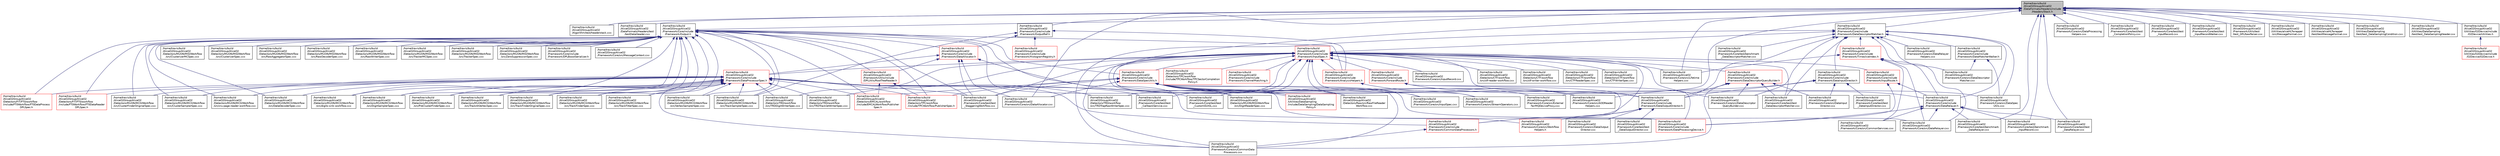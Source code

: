 digraph "/home/travis/build/AliceO2Group/AliceO2/DataFormats/Headers/include/Headers/Stack.h"
{
 // INTERACTIVE_SVG=YES
  bgcolor="transparent";
  edge [fontname="Helvetica",fontsize="10",labelfontname="Helvetica",labelfontsize="10"];
  node [fontname="Helvetica",fontsize="10",shape=record];
  Node25 [label="/home/travis/build\l/AliceO2Group/AliceO2\l/DataFormats/Headers/include\l/Headers/Stack.h",height=0.2,width=0.4,color="black", fillcolor="grey75", style="filled", fontcolor="black"];
  Node25 -> Node26 [dir="back",color="midnightblue",fontsize="10",style="solid",fontname="Helvetica"];
  Node26 [label="/home/travis/build\l/AliceO2Group/AliceO2\l/Algorithm/test/headerstack.cxx",height=0.2,width=0.4,color="black",URL="$d7/d68/headerstack_8cxx.html",tooltip="Unit test for O2 header stack utilities. "];
  Node25 -> Node27 [dir="back",color="midnightblue",fontsize="10",style="solid",fontname="Helvetica"];
  Node27 [label="/home/travis/build\l/AliceO2Group/AliceO2\l/DataFormats/Headers/test\l/testDataHeader.cxx",height=0.2,width=0.4,color="black",URL="$da/d5c/testDataHeader_8cxx.html"];
  Node25 -> Node28 [dir="back",color="midnightblue",fontsize="10",style="solid",fontname="Helvetica"];
  Node28 [label="/home/travis/build\l/AliceO2Group/AliceO2\l/Detectors/Raw/src/RawFileReader\lWorkflow.cxx",height=0.2,width=0.4,color="black",URL="$d3/d87/RawFileReaderWorkflow_8cxx.html"];
  Node25 -> Node29 [dir="back",color="midnightblue",fontsize="10",style="solid",fontname="Helvetica"];
  Node29 [label="/home/travis/build\l/AliceO2Group/AliceO2\l/Framework/Core/include\l/Framework/DataDescriptorMatcher.h",height=0.2,width=0.4,color="black",URL="$d3/da3/DataDescriptorMatcher_8h.html"];
  Node29 -> Node30 [dir="back",color="midnightblue",fontsize="10",style="solid",fontname="Helvetica"];
  Node30 [label="/home/travis/build\l/AliceO2Group/AliceO2\l/Framework/Core/include\l/Framework/DataInputDirector.h",height=0.2,width=0.4,color="black",URL="$d0/d9c/DataInputDirector_8h.html"];
  Node30 -> Node31 [dir="back",color="midnightblue",fontsize="10",style="solid",fontname="Helvetica"];
  Node31 [label="/home/travis/build\l/AliceO2Group/AliceO2\l/Framework/Core/include\l/Framework/DataOutputDirector.h",height=0.2,width=0.4,color="black",URL="$d4/d61/DataOutputDirector_8h.html"];
  Node31 -> Node32 [dir="back",color="midnightblue",fontsize="10",style="solid",fontname="Helvetica"];
  Node32 [label="/home/travis/build\l/AliceO2Group/AliceO2\l/Framework/Core/include\l/Framework/CommonDataProcessors.h",height=0.2,width=0.4,color="red",URL="$d6/d58/CommonDataProcessors_8h.html"];
  Node32 -> Node33 [dir="back",color="midnightblue",fontsize="10",style="solid",fontname="Helvetica"];
  Node33 [label="/home/travis/build\l/AliceO2Group/AliceO2\l/Framework/Core/src/CommonData\lProcessors.cxx",height=0.2,width=0.4,color="black",URL="$df/d93/CommonDataProcessors_8cxx.html"];
  Node31 -> Node38 [dir="back",color="midnightblue",fontsize="10",style="solid",fontname="Helvetica"];
  Node38 [label="/home/travis/build\l/AliceO2Group/AliceO2\l/Framework/Core/src/DataOutput\lDirector.cxx",height=0.2,width=0.4,color="black",URL="$db/d61/DataOutputDirector_8cxx.html"];
  Node31 -> Node39 [dir="back",color="midnightblue",fontsize="10",style="solid",fontname="Helvetica"];
  Node39 [label="/home/travis/build\l/AliceO2Group/AliceO2\l/Framework/Core/src/Workflow\lHelpers.h",height=0.2,width=0.4,color="red",URL="$d9/da0/WorkflowHelpers_8h.html"];
  Node31 -> Node53 [dir="back",color="midnightblue",fontsize="10",style="solid",fontname="Helvetica"];
  Node53 [label="/home/travis/build\l/AliceO2Group/AliceO2\l/Framework/Core/test/test\l_DataOutputDirector.cxx",height=0.2,width=0.4,color="black",URL="$d8/de2/test__DataOutputDirector_8cxx.html"];
  Node30 -> Node54 [dir="back",color="midnightblue",fontsize="10",style="solid",fontname="Helvetica"];
  Node54 [label="/home/travis/build\l/AliceO2Group/AliceO2\l/Framework/Core/src/AODReader\lHelpers.cxx",height=0.2,width=0.4,color="black",URL="$d4/dc5/AODReaderHelpers_8cxx.html"];
  Node30 -> Node55 [dir="back",color="midnightblue",fontsize="10",style="solid",fontname="Helvetica"];
  Node55 [label="/home/travis/build\l/AliceO2Group/AliceO2\l/Framework/Core/src/DataInput\lDirector.cxx",height=0.2,width=0.4,color="black",URL="$d6/d2a/DataInputDirector_8cxx.html"];
  Node30 -> Node56 [dir="back",color="midnightblue",fontsize="10",style="solid",fontname="Helvetica"];
  Node56 [label="/home/travis/build\l/AliceO2Group/AliceO2\l/Framework/Core/test/test\l_DataInputDirector.cxx",height=0.2,width=0.4,color="black",URL="$df/d68/test__DataInputDirector_8cxx.html"];
  Node29 -> Node57 [dir="back",color="midnightblue",fontsize="10",style="solid",fontname="Helvetica"];
  Node57 [label="/home/travis/build\l/AliceO2Group/AliceO2\l/Framework/Core/include\l/Framework/DataMatcherWalker.h",height=0.2,width=0.4,color="black",URL="$d7/dc7/DataMatcherWalker_8h.html"];
  Node57 -> Node58 [dir="back",color="midnightblue",fontsize="10",style="solid",fontname="Helvetica"];
  Node58 [label="/home/travis/build\l/AliceO2Group/AliceO2\l/Framework/Core/src/DataDescriptor\lMatcher.cxx",height=0.2,width=0.4,color="black",URL="$d0/d2b/DataDescriptorMatcher_8cxx.html"];
  Node57 -> Node59 [dir="back",color="midnightblue",fontsize="10",style="solid",fontname="Helvetica"];
  Node59 [label="/home/travis/build\l/AliceO2Group/AliceO2\l/Framework/Core/src/DataSpec\lUtils.cxx",height=0.2,width=0.4,color="black",URL="$d4/dab/DataSpecUtils_8cxx.html"];
  Node29 -> Node31 [dir="back",color="midnightblue",fontsize="10",style="solid",fontname="Helvetica"];
  Node29 -> Node60 [dir="back",color="midnightblue",fontsize="10",style="solid",fontname="Helvetica"];
  Node60 [label="/home/travis/build\l/AliceO2Group/AliceO2\l/Framework/Core/include\l/Framework/DataRelayer.h",height=0.2,width=0.4,color="black",URL="$df/d59/DataRelayer_8h.html"];
  Node60 -> Node61 [dir="back",color="midnightblue",fontsize="10",style="solid",fontname="Helvetica"];
  Node61 [label="/home/travis/build\l/AliceO2Group/AliceO2\l/Framework/Core/include\l/Framework/DataProcessingDevice.h",height=0.2,width=0.4,color="red",URL="$d3/d4b/DataProcessingDevice_8h.html"];
  Node60 -> Node63 [dir="back",color="midnightblue",fontsize="10",style="solid",fontname="Helvetica"];
  Node63 [label="/home/travis/build\l/AliceO2Group/AliceO2\l/Framework/Core/src/CommonServices.cxx",height=0.2,width=0.4,color="black",URL="$dd/d27/CommonServices_8cxx.html"];
  Node60 -> Node64 [dir="back",color="midnightblue",fontsize="10",style="solid",fontname="Helvetica"];
  Node64 [label="/home/travis/build\l/AliceO2Group/AliceO2\l/Framework/Core/src/DataRelayer.cxx",height=0.2,width=0.4,color="black",URL="$d1/d57/DataRelayer_8cxx.html"];
  Node60 -> Node65 [dir="back",color="midnightblue",fontsize="10",style="solid",fontname="Helvetica"];
  Node65 [label="/home/travis/build\l/AliceO2Group/AliceO2\l/Framework/Core/test/benchmark\l_DataRelayer.cxx",height=0.2,width=0.4,color="black",URL="$d8/dd6/benchmark__DataRelayer_8cxx.html"];
  Node60 -> Node66 [dir="back",color="midnightblue",fontsize="10",style="solid",fontname="Helvetica"];
  Node66 [label="/home/travis/build\l/AliceO2Group/AliceO2\l/Framework/Core/test/benchmark\l_InputRecord.cxx",height=0.2,width=0.4,color="black",URL="$df/d93/benchmark__InputRecord_8cxx.html"];
  Node60 -> Node67 [dir="back",color="midnightblue",fontsize="10",style="solid",fontname="Helvetica"];
  Node67 [label="/home/travis/build\l/AliceO2Group/AliceO2\l/Framework/Core/test/test\l_DataRelayer.cxx",height=0.2,width=0.4,color="black",URL="$dc/d6d/test__DataRelayer_8cxx.html"];
  Node29 -> Node68 [dir="back",color="midnightblue",fontsize="10",style="solid",fontname="Helvetica"];
  Node68 [label="/home/travis/build\l/AliceO2Group/AliceO2\l/Framework/Core/include\l/Framework/InputSpec.h",height=0.2,width=0.4,color="red",URL="$d5/d3f/InputSpec_8h.html"];
  Node68 -> Node69 [dir="back",color="midnightblue",fontsize="10",style="solid",fontname="Helvetica"];
  Node69 [label="/home/travis/build\l/AliceO2Group/AliceO2\l/Detectors/CTF/workflow\l/src/ctf-reader-workflow.cxx",height=0.2,width=0.4,color="black",URL="$dc/d55/ctf-reader-workflow_8cxx.html"];
  Node68 -> Node70 [dir="back",color="midnightblue",fontsize="10",style="solid",fontname="Helvetica"];
  Node70 [label="/home/travis/build\l/AliceO2Group/AliceO2\l/Detectors/CTF/workflow\l/src/ctf-writer-workflow.cxx",height=0.2,width=0.4,color="black",URL="$d7/dcb/ctf-writer-workflow_8cxx.html"];
  Node68 -> Node71 [dir="back",color="midnightblue",fontsize="10",style="solid",fontname="Helvetica"];
  Node71 [label="/home/travis/build\l/AliceO2Group/AliceO2\l/Detectors/CTF/workflow\l/src/CTFReaderSpec.cxx",height=0.2,width=0.4,color="black",URL="$d8/d12/CTFReaderSpec_8cxx.html"];
  Node68 -> Node72 [dir="back",color="midnightblue",fontsize="10",style="solid",fontname="Helvetica"];
  Node72 [label="/home/travis/build\l/AliceO2Group/AliceO2\l/Detectors/CTF/workflow\l/src/CTFWriterSpec.cxx",height=0.2,width=0.4,color="black",URL="$d4/dd7/CTFWriterSpec_8cxx.html"];
  Node68 -> Node73 [dir="back",color="midnightblue",fontsize="10",style="solid",fontname="Helvetica"];
  Node73 [label="/home/travis/build\l/AliceO2Group/AliceO2\l/Detectors/TPC/workflow\l/include/TPCWorkflow/TPCSectorCompletion\lPolicy.h",height=0.2,width=0.4,color="red",URL="$df/d6d/TPCSectorCompletionPolicy_8h.html",tooltip="DPL completion policy helper for TPC scetor data. "];
  Node68 -> Node78 [dir="back",color="midnightblue",fontsize="10",style="solid",fontname="Helvetica"];
  Node78 [label="/home/travis/build\l/AliceO2Group/AliceO2\l/Detectors/TRD/workflow\l/src/TRDDigitWriterSpec.cxx",height=0.2,width=0.4,color="black",URL="$dd/d1a/TRDDigitWriterSpec_8cxx.html"];
  Node68 -> Node79 [dir="back",color="midnightblue",fontsize="10",style="solid",fontname="Helvetica"];
  Node79 [label="/home/travis/build\l/AliceO2Group/AliceO2\l/Detectors/TRD/workflow\l/src/TRDTrackletWriterSpec.cxx",height=0.2,width=0.4,color="black",URL="$d0/dfb/TRDTrackletWriterSpec_8cxx.html"];
  Node68 -> Node80 [dir="back",color="midnightblue",fontsize="10",style="solid",fontname="Helvetica"];
  Node80 [label="/home/travis/build\l/AliceO2Group/AliceO2\l/Detectors/TRD/workflow\l/src/TRDTrapRawWriterSpec.cxx",height=0.2,width=0.4,color="black",URL="$d1/d78/TRDTrapRawWriterSpec_8cxx.html"];
  Node68 -> Node81 [dir="back",color="midnightblue",fontsize="10",style="solid",fontname="Helvetica"];
  Node81 [label="/home/travis/build\l/AliceO2Group/AliceO2\l/Framework/Core/include\l/Framework/AnalysisHelpers.h",height=0.2,width=0.4,color="red",URL="$db/d34/AnalysisHelpers_8h.html"];
  Node81 -> Node54 [dir="back",color="midnightblue",fontsize="10",style="solid",fontname="Helvetica"];
  Node68 -> Node184 [dir="back",color="midnightblue",fontsize="10",style="solid",fontname="Helvetica"];
  Node184 [label="/home/travis/build\l/AliceO2Group/AliceO2\l/Framework/Core/include\l/Framework/ChannelMatching.h",height=0.2,width=0.4,color="red",URL="$d3/d2c/ChannelMatching_8h.html"];
  Node68 -> Node32 [dir="back",color="midnightblue",fontsize="10",style="solid",fontname="Helvetica"];
  Node68 -> Node186 [dir="back",color="midnightblue",fontsize="10",style="solid",fontname="Helvetica"];
  Node186 [label="/home/travis/build\l/AliceO2Group/AliceO2\l/Framework/Core/include\l/Framework/DataDescriptorQueryBuilder.h",height=0.2,width=0.4,color="red",URL="$db/de2/DataDescriptorQueryBuilder_8h.html"];
  Node186 -> Node31 [dir="back",color="midnightblue",fontsize="10",style="solid",fontname="Helvetica"];
  Node186 -> Node33 [dir="back",color="midnightblue",fontsize="10",style="solid",fontname="Helvetica"];
  Node186 -> Node187 [dir="back",color="midnightblue",fontsize="10",style="solid",fontname="Helvetica"];
  Node187 [label="/home/travis/build\l/AliceO2Group/AliceO2\l/Framework/Core/src/DataDescriptor\lQueryBuilder.cxx",height=0.2,width=0.4,color="black",URL="$d3/d17/DataDescriptorQueryBuilder_8cxx.html"];
  Node186 -> Node55 [dir="back",color="midnightblue",fontsize="10",style="solid",fontname="Helvetica"];
  Node186 -> Node191 [dir="back",color="midnightblue",fontsize="10",style="solid",fontname="Helvetica"];
  Node191 [label="/home/travis/build\l/AliceO2Group/AliceO2\l/Framework/Core/test/test\l_DataDescriptorMatcher.cxx",height=0.2,width=0.4,color="black",URL="$dd/d1e/test__DataDescriptorMatcher_8cxx.html"];
  Node68 -> Node31 [dir="back",color="midnightblue",fontsize="10",style="solid",fontname="Helvetica"];
  Node68 -> Node194 [dir="back",color="midnightblue",fontsize="10",style="solid",fontname="Helvetica"];
  Node194 [label="/home/travis/build\l/AliceO2Group/AliceO2\l/Framework/Core/include\l/Framework/DataProcessorSpec.h",height=0.2,width=0.4,color="red",URL="$d0/df4/DataProcessorSpec_8h.html"];
  Node194 -> Node223 [dir="back",color="midnightblue",fontsize="10",style="solid",fontname="Helvetica"];
  Node223 [label="/home/travis/build\l/AliceO2Group/AliceO2\l/Detectors/EMCAL/workflow\l/include/EMCALWorkflow/Publisher\lSpec.h",height=0.2,width=0.4,color="red",URL="$d2/d55/EMCAL_2workflow_2include_2EMCALWorkflow_2PublisherSpec_8h.html"];
  Node194 -> Node251 [dir="back",color="midnightblue",fontsize="10",style="solid",fontname="Helvetica"];
  Node251 [label="/home/travis/build\l/AliceO2Group/AliceO2\l/Detectors/FIT/FT0/workflow\l/include/FT0Workflow/FT0DataProcess\lDPLSpec.h",height=0.2,width=0.4,color="red",URL="$d5/db7/FT0DataProcessDPLSpec_8h.html"];
  Node194 -> Node254 [dir="back",color="midnightblue",fontsize="10",style="solid",fontname="Helvetica"];
  Node254 [label="/home/travis/build\l/AliceO2Group/AliceO2\l/Detectors/FIT/FT0/workflow\l/include/FT0Workflow/FT0DataReader\lDPLSpec.h",height=0.2,width=0.4,color="red",URL="$d4/dfa/FT0DataReaderDPLSpec_8h.html"];
  Node194 -> Node371 [dir="back",color="midnightblue",fontsize="10",style="solid",fontname="Helvetica"];
  Node371 [label="/home/travis/build\l/AliceO2Group/AliceO2\l/Detectors/MUON/MCH/Workflow\l/src/ClusterFinderOriginalSpec.cxx",height=0.2,width=0.4,color="black",URL="$d1/d4a/ClusterFinderOriginalSpec_8cxx.html",tooltip="Implementation of a data processor to run the original MLEM cluster finder. "];
  Node194 -> Node382 [dir="back",color="midnightblue",fontsize="10",style="solid",fontname="Helvetica"];
  Node382 [label="/home/travis/build\l/AliceO2Group/AliceO2\l/Detectors/MUON/MCH/Workflow\l/src/ClusterSamplerSpec.cxx",height=0.2,width=0.4,color="black",URL="$db/d71/ClusterSamplerSpec_8cxx.html",tooltip="Implementation of a data processor to read and send clusters. "];
  Node194 -> Node392 [dir="back",color="midnightblue",fontsize="10",style="solid",fontname="Helvetica"];
  Node392 [label="/home/travis/build\l/AliceO2Group/AliceO2\l/Detectors/MUON/MCH/Workflow\l/src/cru-page-reader-workflow.cxx",height=0.2,width=0.4,color="black",URL="$db/dc9/cru-page-reader-workflow_8cxx.html",tooltip="This is an executable that reads a data file from disk and sends the individual CRU pages via DPL..."];
  Node194 -> Node375 [dir="back",color="midnightblue",fontsize="10",style="solid",fontname="Helvetica"];
  Node375 [label="/home/travis/build\l/AliceO2Group/AliceO2\l/Detectors/MUON/MCH/Workflow\l/src/DataDecoderSpec.cxx",height=0.2,width=0.4,color="black",URL="$d0/d75/DataDecoderSpec_8cxx.html"];
  Node194 -> Node396 [dir="back",color="midnightblue",fontsize="10",style="solid",fontname="Helvetica"];
  Node396 [label="/home/travis/build\l/AliceO2Group/AliceO2\l/Detectors/MUON/MCH/Workflow\l/src/digits-sink-workflow.cxx",height=0.2,width=0.4,color="black",URL="$dd/da0/digits-sink-workflow_8cxx.html",tooltip="This is an executable that dumps to a file on disk the digits received via DPL. "];
  Node194 -> Node395 [dir="back",color="midnightblue",fontsize="10",style="solid",fontname="Helvetica"];
  Node395 [label="/home/travis/build\l/AliceO2Group/AliceO2\l/Detectors/MUON/MCH/Workflow\l/src/DigitSamplerSpec.cxx",height=0.2,width=0.4,color="black",URL="$d2/d75/DigitSamplerSpec_8cxx.html",tooltip="Implementation of a data processor to read and send digits. "];
  Node194 -> Node379 [dir="back",color="midnightblue",fontsize="10",style="solid",fontname="Helvetica"];
  Node379 [label="/home/travis/build\l/AliceO2Group/AliceO2\l/Detectors/MUON/MCH/Workflow\l/src/PreClusterFinderSpec.cxx",height=0.2,width=0.4,color="black",URL="$df/d50/PreClusterFinderSpec_8cxx.html",tooltip="Implementation of a data processor to run the preclusterizer. "];
  Node194 -> Node401 [dir="back",color="midnightblue",fontsize="10",style="solid",fontname="Helvetica"];
  Node401 [label="/home/travis/build\l/AliceO2Group/AliceO2\l/Detectors/MUON/MCH/Workflow\l/src/TrackAtVertexSpec.cxx",height=0.2,width=0.4,color="black",URL="$d1/d96/TrackAtVertexSpec_8cxx.html",tooltip="Implementation of a data processor to extrapolate the tracks to the vertex. "];
  Node194 -> Node388 [dir="back",color="midnightblue",fontsize="10",style="solid",fontname="Helvetica"];
  Node388 [label="/home/travis/build\l/AliceO2Group/AliceO2\l/Detectors/MUON/MCH/Workflow\l/src/TrackFinderOriginalSpec.cxx",height=0.2,width=0.4,color="black",URL="$d7/d30/TrackFinderOriginalSpec_8cxx.html",tooltip="Implementation of a data processor to read clusters, reconstruct tracks and send them. "];
  Node194 -> Node391 [dir="back",color="midnightblue",fontsize="10",style="solid",fontname="Helvetica"];
  Node391 [label="/home/travis/build\l/AliceO2Group/AliceO2\l/Detectors/MUON/MCH/Workflow\l/src/TrackFinderSpec.cxx",height=0.2,width=0.4,color="black",URL="$dd/dea/TrackFinderSpec_8cxx.html",tooltip="Implementation of a data processor to read clusters, reconstruct tracks and send them. "];
  Node194 -> Node404 [dir="back",color="midnightblue",fontsize="10",style="solid",fontname="Helvetica"];
  Node404 [label="/home/travis/build\l/AliceO2Group/AliceO2\l/Detectors/MUON/MCH/Workflow\l/src/TrackFitterSpec.cxx",height=0.2,width=0.4,color="black",URL="$db/d54/TrackFitterSpec_8cxx.html",tooltip="Implementation of a data processor to read, refit and send tracks with attached clusters. "];
  Node194 -> Node408 [dir="back",color="midnightblue",fontsize="10",style="solid",fontname="Helvetica"];
  Node408 [label="/home/travis/build\l/AliceO2Group/AliceO2\l/Detectors/MUON/MCH/Workflow\l/src/TrackSamplerSpec.cxx",height=0.2,width=0.4,color="black",URL="$d5/d93/TrackSamplerSpec_8cxx.html",tooltip="Implementation of a data processor to read and send tracks. "];
  Node194 -> Node414 [dir="back",color="midnightblue",fontsize="10",style="solid",fontname="Helvetica"];
  Node414 [label="/home/travis/build\l/AliceO2Group/AliceO2\l/Detectors/MUON/MCH/Workflow\l/src/VertexSamplerSpec.cxx",height=0.2,width=0.4,color="black",URL="$d0/d9f/VertexSamplerSpec_8cxx.html",tooltip="Implementation of a data processor to read and send vertices. "];
  Node194 -> Node498 [dir="back",color="midnightblue",fontsize="10",style="solid",fontname="Helvetica"];
  Node498 [label="/home/travis/build\l/AliceO2Group/AliceO2\l/Detectors/TPC/workflow\l/include/TPCWorkflow/PublisherSpec.h",height=0.2,width=0.4,color="red",URL="$d9/d4e/TPC_2workflow_2include_2TPCWorkflow_2PublisherSpec_8h.html"];
  Node194 -> Node78 [dir="back",color="midnightblue",fontsize="10",style="solid",fontname="Helvetica"];
  Node194 -> Node79 [dir="back",color="midnightblue",fontsize="10",style="solid",fontname="Helvetica"];
  Node194 -> Node80 [dir="back",color="midnightblue",fontsize="10",style="solid",fontname="Helvetica"];
  Node194 -> Node32 [dir="back",color="midnightblue",fontsize="10",style="solid",fontname="Helvetica"];
  Node194 -> Node33 [dir="back",color="midnightblue",fontsize="10",style="solid",fontname="Helvetica"];
  Node194 -> Node589 [dir="back",color="midnightblue",fontsize="10",style="solid",fontname="Helvetica"];
  Node589 [label="/home/travis/build\l/AliceO2Group/AliceO2\l/Framework/Core/test/test\l_CallbackService.cxx",height=0.2,width=0.4,color="black",URL="$db/d30/test__CallbackService_8cxx.html"];
  Node194 -> Node591 [dir="back",color="midnightblue",fontsize="10",style="solid",fontname="Helvetica"];
  Node591 [label="/home/travis/build\l/AliceO2Group/AliceO2\l/Framework/Core/test/test\l_CustomGUIGL.cxx",height=0.2,width=0.4,color="black",URL="$d5/d47/test__CustomGUIGL_8cxx.html"];
  Node194 -> Node542 [dir="back",color="midnightblue",fontsize="10",style="solid",fontname="Helvetica"];
  Node542 [label="/home/travis/build\l/AliceO2Group/AliceO2\l/Framework/Core/test/test\l_StaggeringWorkflow.cxx",height=0.2,width=0.4,color="black",URL="$dd/d16/test__StaggeringWorkflow_8cxx.html"];
  Node68 -> Node730 [dir="back",color="midnightblue",fontsize="10",style="solid",fontname="Helvetica"];
  Node730 [label="/home/travis/build\l/AliceO2Group/AliceO2\l/Framework/Core/include\l/Framework/DataSpecUtils.h",height=0.2,width=0.4,color="red",URL="$d6/d68/DataSpecUtils_8h.html"];
  Node730 -> Node223 [dir="back",color="midnightblue",fontsize="10",style="solid",fontname="Helvetica"];
  Node730 -> Node421 [dir="back",color="midnightblue",fontsize="10",style="solid",fontname="Helvetica"];
  Node421 [label="/home/travis/build\l/AliceO2Group/AliceO2\l/Detectors/MUON/MID/Workflow\l/src/DigitReaderSpec.cxx",height=0.2,width=0.4,color="black",URL="$d6/d1b/MUON_2MID_2Workflow_2src_2DigitReaderSpec_8cxx.html",tooltip="Data processor spec for MID digits reader device. "];
  Node730 -> Node28 [dir="back",color="midnightblue",fontsize="10",style="solid",fontname="Helvetica"];
  Node730 -> Node498 [dir="back",color="midnightblue",fontsize="10",style="solid",fontname="Helvetica"];
  Node730 -> Node31 [dir="back",color="midnightblue",fontsize="10",style="solid",fontname="Helvetica"];
  Node730 -> Node54 [dir="back",color="midnightblue",fontsize="10",style="solid",fontname="Helvetica"];
  Node730 -> Node33 [dir="back",color="midnightblue",fontsize="10",style="solid",fontname="Helvetica"];
  Node730 -> Node762 [dir="back",color="midnightblue",fontsize="10",style="solid",fontname="Helvetica"];
  Node762 [label="/home/travis/build\l/AliceO2Group/AliceO2\l/Framework/Core/src/DataAllocator.cxx",height=0.2,width=0.4,color="black",URL="$db/d9d/DataAllocator_8cxx.html"];
  Node730 -> Node64 [dir="back",color="midnightblue",fontsize="10",style="solid",fontname="Helvetica"];
  Node730 -> Node59 [dir="back",color="midnightblue",fontsize="10",style="solid",fontname="Helvetica"];
  Node730 -> Node43 [dir="back",color="midnightblue",fontsize="10",style="solid",fontname="Helvetica"];
  Node43 [label="/home/travis/build\l/AliceO2Group/AliceO2\l/Framework/Core/src/External\lFairMQDeviceProxy.cxx",height=0.2,width=0.4,color="black",URL="$dc/df3/ExternalFairMQDeviceProxy_8cxx.html"];
  Node730 -> Node763 [dir="back",color="midnightblue",fontsize="10",style="solid",fontname="Helvetica"];
  Node763 [label="/home/travis/build\l/AliceO2Group/AliceO2\l/Framework/Core/src/InputSpec.cxx",height=0.2,width=0.4,color="black",URL="$d6/dda/InputSpec_8cxx.html"];
  Node730 -> Node764 [dir="back",color="midnightblue",fontsize="10",style="solid",fontname="Helvetica"];
  Node764 [label="/home/travis/build\l/AliceO2Group/AliceO2\l/Framework/Core/src/StreamOperators.cxx",height=0.2,width=0.4,color="black",URL="$d2/d13/StreamOperators_8cxx.html"];
  Node730 -> Node542 [dir="back",color="midnightblue",fontsize="10",style="solid",fontname="Helvetica"];
  Node730 -> Node766 [dir="back",color="midnightblue",fontsize="10",style="solid",fontname="Helvetica"];
  Node766 [label="/home/travis/build\l/AliceO2Group/AliceO2\l/Utilities/DataSampling\l/include/DataSampling/DataSampling\lPolicy.h",height=0.2,width=0.4,color="red",URL="$d2/d1b/DataSamplingPolicy_8h.html",tooltip="A declaration of O2 Data Sampling Policy. "];
  Node68 -> Node768 [dir="back",color="midnightblue",fontsize="10",style="solid",fontname="Helvetica"];
  Node768 [label="/home/travis/build\l/AliceO2Group/AliceO2\l/Framework/Core/include\l/Framework/ForwardRoute.h",height=0.2,width=0.4,color="red",URL="$d7/d12/ForwardRoute_8h.html"];
  Node768 -> Node61 [dir="back",color="midnightblue",fontsize="10",style="solid",fontname="Helvetica"];
  Node768 -> Node60 [dir="back",color="midnightblue",fontsize="10",style="solid",fontname="Helvetica"];
  Node768 -> Node39 [dir="back",color="midnightblue",fontsize="10",style="solid",fontname="Helvetica"];
  Node68 -> Node769 [dir="back",color="midnightblue",fontsize="10",style="solid",fontname="Helvetica"];
  Node769 [label="/home/travis/build\l/AliceO2Group/AliceO2\l/Framework/Core/include\l/Framework/InputRoute.h",height=0.2,width=0.4,color="red",URL="$d5/d19/InputRoute_8h.html"];
  Node769 -> Node61 [dir="back",color="midnightblue",fontsize="10",style="solid",fontname="Helvetica"];
  Node769 -> Node60 [dir="back",color="midnightblue",fontsize="10",style="solid",fontname="Helvetica"];
  Node68 -> Node33 [dir="back",color="midnightblue",fontsize="10",style="solid",fontname="Helvetica"];
  Node68 -> Node187 [dir="back",color="midnightblue",fontsize="10",style="solid",fontname="Helvetica"];
  Node68 -> Node39 [dir="back",color="midnightblue",fontsize="10",style="solid",fontname="Helvetica"];
  Node68 -> Node755 [dir="back",color="midnightblue",fontsize="10",style="solid",fontname="Helvetica"];
  Node755 [label="/home/travis/build\l/AliceO2Group/AliceO2\l/Framework/Core/src/InputRecord.cxx",height=0.2,width=0.4,color="black",URL="$df/d8e/InputRecord_8cxx.html"];
  Node68 -> Node763 [dir="back",color="midnightblue",fontsize="10",style="solid",fontname="Helvetica"];
  Node68 -> Node772 [dir="back",color="midnightblue",fontsize="10",style="solid",fontname="Helvetica"];
  Node772 [label="/home/travis/build\l/AliceO2Group/AliceO2\l/Framework/Core/src/Lifetime\lHelpers.cxx",height=0.2,width=0.4,color="black",URL="$d4/d7a/LifetimeHelpers_8cxx.html"];
  Node68 -> Node764 [dir="back",color="midnightblue",fontsize="10",style="solid",fontname="Helvetica"];
  Node68 -> Node589 [dir="back",color="midnightblue",fontsize="10",style="solid",fontname="Helvetica"];
  Node68 -> Node591 [dir="back",color="midnightblue",fontsize="10",style="solid",fontname="Helvetica"];
  Node68 -> Node191 [dir="back",color="midnightblue",fontsize="10",style="solid",fontname="Helvetica"];
  Node68 -> Node542 [dir="back",color="midnightblue",fontsize="10",style="solid",fontname="Helvetica"];
  Node68 -> Node766 [dir="back",color="midnightblue",fontsize="10",style="solid",fontname="Helvetica"];
  Node29 -> Node773 [dir="back",color="midnightblue",fontsize="10",style="solid",fontname="Helvetica"];
  Node773 [label="/home/travis/build\l/AliceO2Group/AliceO2\l/Framework/Core/include\l/Framework/TimesliceIndex.h",height=0.2,width=0.4,color="red",URL="$d4/def/TimesliceIndex_8h.html"];
  Node773 -> Node60 [dir="back",color="midnightblue",fontsize="10",style="solid",fontname="Helvetica"];
  Node773 -> Node63 [dir="back",color="midnightblue",fontsize="10",style="solid",fontname="Helvetica"];
  Node773 -> Node64 [dir="back",color="midnightblue",fontsize="10",style="solid",fontname="Helvetica"];
  Node773 -> Node772 [dir="back",color="midnightblue",fontsize="10",style="solid",fontname="Helvetica"];
  Node29 -> Node33 [dir="back",color="midnightblue",fontsize="10",style="solid",fontname="Helvetica"];
  Node29 -> Node58 [dir="back",color="midnightblue",fontsize="10",style="solid",fontname="Helvetica"];
  Node29 -> Node187 [dir="back",color="midnightblue",fontsize="10",style="solid",fontname="Helvetica"];
  Node29 -> Node64 [dir="back",color="midnightblue",fontsize="10",style="solid",fontname="Helvetica"];
  Node29 -> Node771 [dir="back",color="midnightblue",fontsize="10",style="solid",fontname="Helvetica"];
  Node771 [label="/home/travis/build\l/AliceO2Group/AliceO2\l/Framework/Core/src/DataRelayer\lHelpers.cxx",height=0.2,width=0.4,color="black",URL="$df/d68/DataRelayerHelpers_8cxx.html"];
  Node29 -> Node59 [dir="back",color="midnightblue",fontsize="10",style="solid",fontname="Helvetica"];
  Node29 -> Node775 [dir="back",color="midnightblue",fontsize="10",style="solid",fontname="Helvetica"];
  Node775 [label="/home/travis/build\l/AliceO2Group/AliceO2\l/Framework/Core/test/benchmark\l_DataDescriptorMatcher.cxx",height=0.2,width=0.4,color="black",URL="$d5/de4/benchmark__DataDescriptorMatcher_8cxx.html"];
  Node29 -> Node191 [dir="back",color="midnightblue",fontsize="10",style="solid",fontname="Helvetica"];
  Node25 -> Node776 [dir="back",color="midnightblue",fontsize="10",style="solid",fontname="Helvetica"];
  Node776 [label="/home/travis/build\l/AliceO2Group/AliceO2\l/Framework/Core/include\l/Framework/Output.h",height=0.2,width=0.4,color="black",URL="$d3/ddf/Output_8h.html"];
  Node776 -> Node223 [dir="back",color="midnightblue",fontsize="10",style="solid",fontname="Helvetica"];
  Node776 -> Node251 [dir="back",color="midnightblue",fontsize="10",style="solid",fontname="Helvetica"];
  Node776 -> Node254 [dir="back",color="midnightblue",fontsize="10",style="solid",fontname="Helvetica"];
  Node776 -> Node371 [dir="back",color="midnightblue",fontsize="10",style="solid",fontname="Helvetica"];
  Node776 -> Node382 [dir="back",color="midnightblue",fontsize="10",style="solid",fontname="Helvetica"];
  Node776 -> Node392 [dir="back",color="midnightblue",fontsize="10",style="solid",fontname="Helvetica"];
  Node776 -> Node375 [dir="back",color="midnightblue",fontsize="10",style="solid",fontname="Helvetica"];
  Node776 -> Node396 [dir="back",color="midnightblue",fontsize="10",style="solid",fontname="Helvetica"];
  Node776 -> Node395 [dir="back",color="midnightblue",fontsize="10",style="solid",fontname="Helvetica"];
  Node776 -> Node379 [dir="back",color="midnightblue",fontsize="10",style="solid",fontname="Helvetica"];
  Node776 -> Node401 [dir="back",color="midnightblue",fontsize="10",style="solid",fontname="Helvetica"];
  Node776 -> Node388 [dir="back",color="midnightblue",fontsize="10",style="solid",fontname="Helvetica"];
  Node776 -> Node391 [dir="back",color="midnightblue",fontsize="10",style="solid",fontname="Helvetica"];
  Node776 -> Node404 [dir="back",color="midnightblue",fontsize="10",style="solid",fontname="Helvetica"];
  Node776 -> Node408 [dir="back",color="midnightblue",fontsize="10",style="solid",fontname="Helvetica"];
  Node776 -> Node414 [dir="back",color="midnightblue",fontsize="10",style="solid",fontname="Helvetica"];
  Node776 -> Node416 [dir="back",color="midnightblue",fontsize="10",style="solid",fontname="Helvetica"];
  Node416 [label="/home/travis/build\l/AliceO2Group/AliceO2\l/Detectors/MUON/MID/Workflow\l/src/ClusterizerMCSpec.cxx",height=0.2,width=0.4,color="black",URL="$d3/d1e/ClusterizerMCSpec_8cxx.html",tooltip="Data processor spec for MID MC clustering device. "];
  Node776 -> Node419 [dir="back",color="midnightblue",fontsize="10",style="solid",fontname="Helvetica"];
  Node419 [label="/home/travis/build\l/AliceO2Group/AliceO2\l/Detectors/MUON/MID/Workflow\l/src/ClusterizerSpec.cxx",height=0.2,width=0.4,color="black",URL="$d6/d57/MUON_2MID_2Workflow_2src_2ClusterizerSpec_8cxx.html",tooltip="Data processor spec for MID clustering device. "];
  Node776 -> Node421 [dir="back",color="midnightblue",fontsize="10",style="solid",fontname="Helvetica"];
  Node776 -> Node431 [dir="back",color="midnightblue",fontsize="10",style="solid",fontname="Helvetica"];
  Node431 [label="/home/travis/build\l/AliceO2Group/AliceO2\l/Detectors/MUON/MID/Workflow\l/src/RawAggregatorSpec.cxx",height=0.2,width=0.4,color="black",URL="$db/de7/RawAggregatorSpec_8cxx.html",tooltip="Data processor spec for MID raw data aggregator device. "];
  Node776 -> Node433 [dir="back",color="midnightblue",fontsize="10",style="solid",fontname="Helvetica"];
  Node433 [label="/home/travis/build\l/AliceO2Group/AliceO2\l/Detectors/MUON/MID/Workflow\l/src/RawDecoderSpec.cxx",height=0.2,width=0.4,color="black",URL="$d1/dc9/RawDecoderSpec_8cxx.html",tooltip="Data processor spec for MID raw decoder device. "];
  Node776 -> Node435 [dir="back",color="midnightblue",fontsize="10",style="solid",fontname="Helvetica"];
  Node435 [label="/home/travis/build\l/AliceO2Group/AliceO2\l/Detectors/MUON/MID/Workflow\l/src/RawWriterSpec.cxx",height=0.2,width=0.4,color="black",URL="$db/dd6/RawWriterSpec_8cxx.html",tooltip="Digits to raw converter spec for MID. "];
  Node776 -> Node437 [dir="back",color="midnightblue",fontsize="10",style="solid",fontname="Helvetica"];
  Node437 [label="/home/travis/build\l/AliceO2Group/AliceO2\l/Detectors/MUON/MID/Workflow\l/src/TrackerMCSpec.cxx",height=0.2,width=0.4,color="black",URL="$da/d28/TrackerMCSpec_8cxx.html",tooltip="Data processor spec for MID MC tracker device. "];
  Node776 -> Node439 [dir="back",color="midnightblue",fontsize="10",style="solid",fontname="Helvetica"];
  Node439 [label="/home/travis/build\l/AliceO2Group/AliceO2\l/Detectors/MUON/MID/Workflow\l/src/TrackerSpec.cxx",height=0.2,width=0.4,color="black",URL="$db/da5/MUON_2MID_2Workflow_2src_2TrackerSpec_8cxx.html",tooltip="Data processor spec for MID tracker device. "];
  Node776 -> Node441 [dir="back",color="midnightblue",fontsize="10",style="solid",fontname="Helvetica"];
  Node441 [label="/home/travis/build\l/AliceO2Group/AliceO2\l/Detectors/MUON/MID/Workflow\l/src/ZeroSuppressionSpec.cxx",height=0.2,width=0.4,color="black",URL="$de/d2b/ZeroSuppressionSpec_8cxx.html",tooltip="MID zero suppression spec. "];
  Node776 -> Node498 [dir="back",color="midnightblue",fontsize="10",style="solid",fontname="Helvetica"];
  Node776 -> Node81 [dir="back",color="midnightblue",fontsize="10",style="solid",fontname="Helvetica"];
  Node776 -> Node777 [dir="back",color="midnightblue",fontsize="10",style="solid",fontname="Helvetica"];
  Node777 [label="/home/travis/build\l/AliceO2Group/AliceO2\l/Framework/Core/include\l/Framework/DataAllocator.h",height=0.2,width=0.4,color="red",URL="$d1/d28/DataAllocator_8h.html"];
  Node777 -> Node61 [dir="back",color="midnightblue",fontsize="10",style="solid",fontname="Helvetica"];
  Node777 -> Node194 [dir="back",color="midnightblue",fontsize="10",style="solid",fontname="Helvetica"];
  Node777 -> Node762 [dir="back",color="midnightblue",fontsize="10",style="solid",fontname="Helvetica"];
  Node777 -> Node542 [dir="back",color="midnightblue",fontsize="10",style="solid",fontname="Helvetica"];
  Node777 -> Node750 [dir="back",color="midnightblue",fontsize="10",style="solid",fontname="Helvetica"];
  Node750 [label="/home/travis/build\l/AliceO2Group/AliceO2\l/Framework/Utils/include\l/DPLUtils/RootTreeReader.h",height=0.2,width=0.4,color="red",URL="$df/db5/RootTreeReader_8h.html",tooltip="A generic reader for ROOT TTrees. "];
  Node750 -> Node223 [dir="back",color="midnightblue",fontsize="10",style="solid",fontname="Helvetica"];
  Node750 -> Node498 [dir="back",color="midnightblue",fontsize="10",style="solid",fontname="Helvetica"];
  Node776 -> Node730 [dir="back",color="midnightblue",fontsize="10",style="solid",fontname="Helvetica"];
  Node776 -> Node749 [dir="back",color="midnightblue",fontsize="10",style="solid",fontname="Helvetica"];
  Node749 [label="/home/travis/build\l/AliceO2Group/AliceO2\l/Framework/Core/include\l/Framework/DPLBoostSerializer.h",height=0.2,width=0.4,color="black",URL="$dc/d55/DPLBoostSerializer_8h.html",tooltip="DPL wrapper of common utils BoostSeralizer. "];
  Node776 -> Node779 [dir="back",color="midnightblue",fontsize="10",style="solid",fontname="Helvetica"];
  Node779 [label="/home/travis/build\l/AliceO2Group/AliceO2\l/Framework/Core/src/MessageContext.cxx",height=0.2,width=0.4,color="black",URL="$d4/ddd/MessageContext_8cxx.html"];
  Node776 -> Node542 [dir="back",color="midnightblue",fontsize="10",style="solid",fontname="Helvetica"];
  Node776 -> Node750 [dir="back",color="midnightblue",fontsize="10",style="solid",fontname="Helvetica"];
  Node776 -> Node766 [dir="back",color="midnightblue",fontsize="10",style="solid",fontname="Helvetica"];
  Node25 -> Node780 [dir="back",color="midnightblue",fontsize="10",style="solid",fontname="Helvetica"];
  Node780 [label="/home/travis/build\l/AliceO2Group/AliceO2\l/Framework/Core/include\l/Framework/OutputRef.h",height=0.2,width=0.4,color="black",URL="$d6/d5a/OutputRef_8h.html"];
  Node780 -> Node408 [dir="back",color="midnightblue",fontsize="10",style="solid",fontname="Helvetica"];
  Node780 -> Node81 [dir="back",color="midnightblue",fontsize="10",style="solid",fontname="Helvetica"];
  Node780 -> Node777 [dir="back",color="midnightblue",fontsize="10",style="solid",fontname="Helvetica"];
  Node780 -> Node781 [dir="back",color="midnightblue",fontsize="10",style="solid",fontname="Helvetica"];
  Node781 [label="/home/travis/build\l/AliceO2Group/AliceO2\l/Framework/Core/include\l/Framework/HistogramRegistry.h",height=0.2,width=0.4,color="red",URL="$da/dd6/HistogramRegistry_8h.html"];
  Node25 -> Node762 [dir="back",color="midnightblue",fontsize="10",style="solid",fontname="Helvetica"];
  Node25 -> Node787 [dir="back",color="midnightblue",fontsize="10",style="solid",fontname="Helvetica"];
  Node787 [label="/home/travis/build\l/AliceO2Group/AliceO2\l/Framework/Core/src/DataProcessing\lHelpers.cxx",height=0.2,width=0.4,color="black",URL="$da/d65/DataProcessingHelpers_8cxx.html"];
  Node25 -> Node43 [dir="back",color="midnightblue",fontsize="10",style="solid",fontname="Helvetica"];
  Node25 -> Node772 [dir="back",color="midnightblue",fontsize="10",style="solid",fontname="Helvetica"];
  Node25 -> Node65 [dir="back",color="midnightblue",fontsize="10",style="solid",fontname="Helvetica"];
  Node25 -> Node66 [dir="back",color="midnightblue",fontsize="10",style="solid",fontname="Helvetica"];
  Node25 -> Node788 [dir="back",color="midnightblue",fontsize="10",style="solid",fontname="Helvetica"];
  Node788 [label="/home/travis/build\l/AliceO2Group/AliceO2\l/Framework/Core/test/test\l_CompletionPolicy.cxx",height=0.2,width=0.4,color="black",URL="$d3/dcf/test__CompletionPolicy_8cxx.html"];
  Node25 -> Node67 [dir="back",color="midnightblue",fontsize="10",style="solid",fontname="Helvetica"];
  Node25 -> Node756 [dir="back",color="midnightblue",fontsize="10",style="solid",fontname="Helvetica"];
  Node756 [label="/home/travis/build\l/AliceO2Group/AliceO2\l/Framework/Core/test/test\l_InputRecord.cxx",height=0.2,width=0.4,color="black",URL="$df/dc1/test__InputRecord_8cxx.html"];
  Node25 -> Node654 [dir="back",color="midnightblue",fontsize="10",style="solid",fontname="Helvetica"];
  Node654 [label="/home/travis/build\l/AliceO2Group/AliceO2\l/Framework/Core/test/test\l_InputRecordWalker.cxx",height=0.2,width=0.4,color="black",URL="$dc/d05/test__InputRecordWalker_8cxx.html"];
  Node25 -> Node662 [dir="back",color="midnightblue",fontsize="10",style="solid",fontname="Helvetica"];
  Node662 [label="/home/travis/build\l/AliceO2Group/AliceO2\l/Framework/Utils/test\l/test_DPLRawParser.cxx",height=0.2,width=0.4,color="black",URL="$d0/d6f/test__DPLRawParser_8cxx.html"];
  Node25 -> Node789 [dir="back",color="midnightblue",fontsize="10",style="solid",fontname="Helvetica"];
  Node789 [label="/home/travis/build\l/AliceO2Group/AliceO2\l/Utilities/aliceHLTwrapper\l/src/MessageFormat.cxx",height=0.2,width=0.4,color="black",URL="$d6/d62/MessageFormat_8cxx.html"];
  Node25 -> Node790 [dir="back",color="midnightblue",fontsize="10",style="solid",fontname="Helvetica"];
  Node790 [label="/home/travis/build\l/AliceO2Group/AliceO2\l/Utilities/aliceHLTwrapper\l/test/testMessageFormat.cxx",height=0.2,width=0.4,color="black",URL="$d5/db0/testMessageFormat_8cxx.html"];
  Node25 -> Node791 [dir="back",color="midnightblue",fontsize="10",style="solid",fontname="Helvetica"];
  Node791 [label="/home/travis/build\l/AliceO2Group/AliceO2\l/Utilities/DataSampling\l/test/test_DataSamplingCondition.cxx",height=0.2,width=0.4,color="black",URL="$dd/d70/test__DataSamplingCondition_8cxx.html"];
  Node25 -> Node792 [dir="back",color="midnightblue",fontsize="10",style="solid",fontname="Helvetica"];
  Node792 [label="/home/travis/build\l/AliceO2Group/AliceO2\l/Utilities/DataSampling\l/test/test_DataSamplingHeader.cxx",height=0.2,width=0.4,color="black",URL="$de/df7/test__DataSamplingHeader_8cxx.html"];
  Node25 -> Node793 [dir="back",color="midnightblue",fontsize="10",style="solid",fontname="Helvetica"];
  Node793 [label="/home/travis/build\l/AliceO2Group/AliceO2\l/Utilities/O2Device/include\l/O2Device/Utilities.h",height=0.2,width=0.4,color="black",URL="$d7/db2/Utilities_8h.html"];
  Node793 -> Node794 [dir="back",color="midnightblue",fontsize="10",style="solid",fontname="Helvetica"];
  Node794 [label="/home/travis/build\l/AliceO2Group/AliceO2\l/Utilities/O2Device/include\l/O2Device/O2Device.h",height=0.2,width=0.4,color="red",URL="$d2/dee/O2Device_8h.html"];
}
